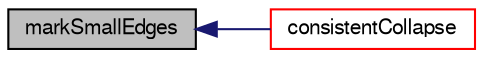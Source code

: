 digraph "markSmallEdges"
{
  bgcolor="transparent";
  edge [fontname="FreeSans",fontsize="10",labelfontname="FreeSans",labelfontsize="10"];
  node [fontname="FreeSans",fontsize="10",shape=record];
  rankdir="LR";
  Node2849 [label="markSmallEdges",height=0.2,width=0.4,color="black", fillcolor="grey75", style="filled", fontcolor="black"];
  Node2849 -> Node2850 [dir="back",color="midnightblue",fontsize="10",style="solid",fontname="FreeSans"];
  Node2850 [label="consistentCollapse",height=0.2,width=0.4,color="red",URL="$a21642.html#a7e2bf473b4c7a583afaf66ea4927f247",tooltip="Ensure that the collapse is parallel consistent and update. "];
}
